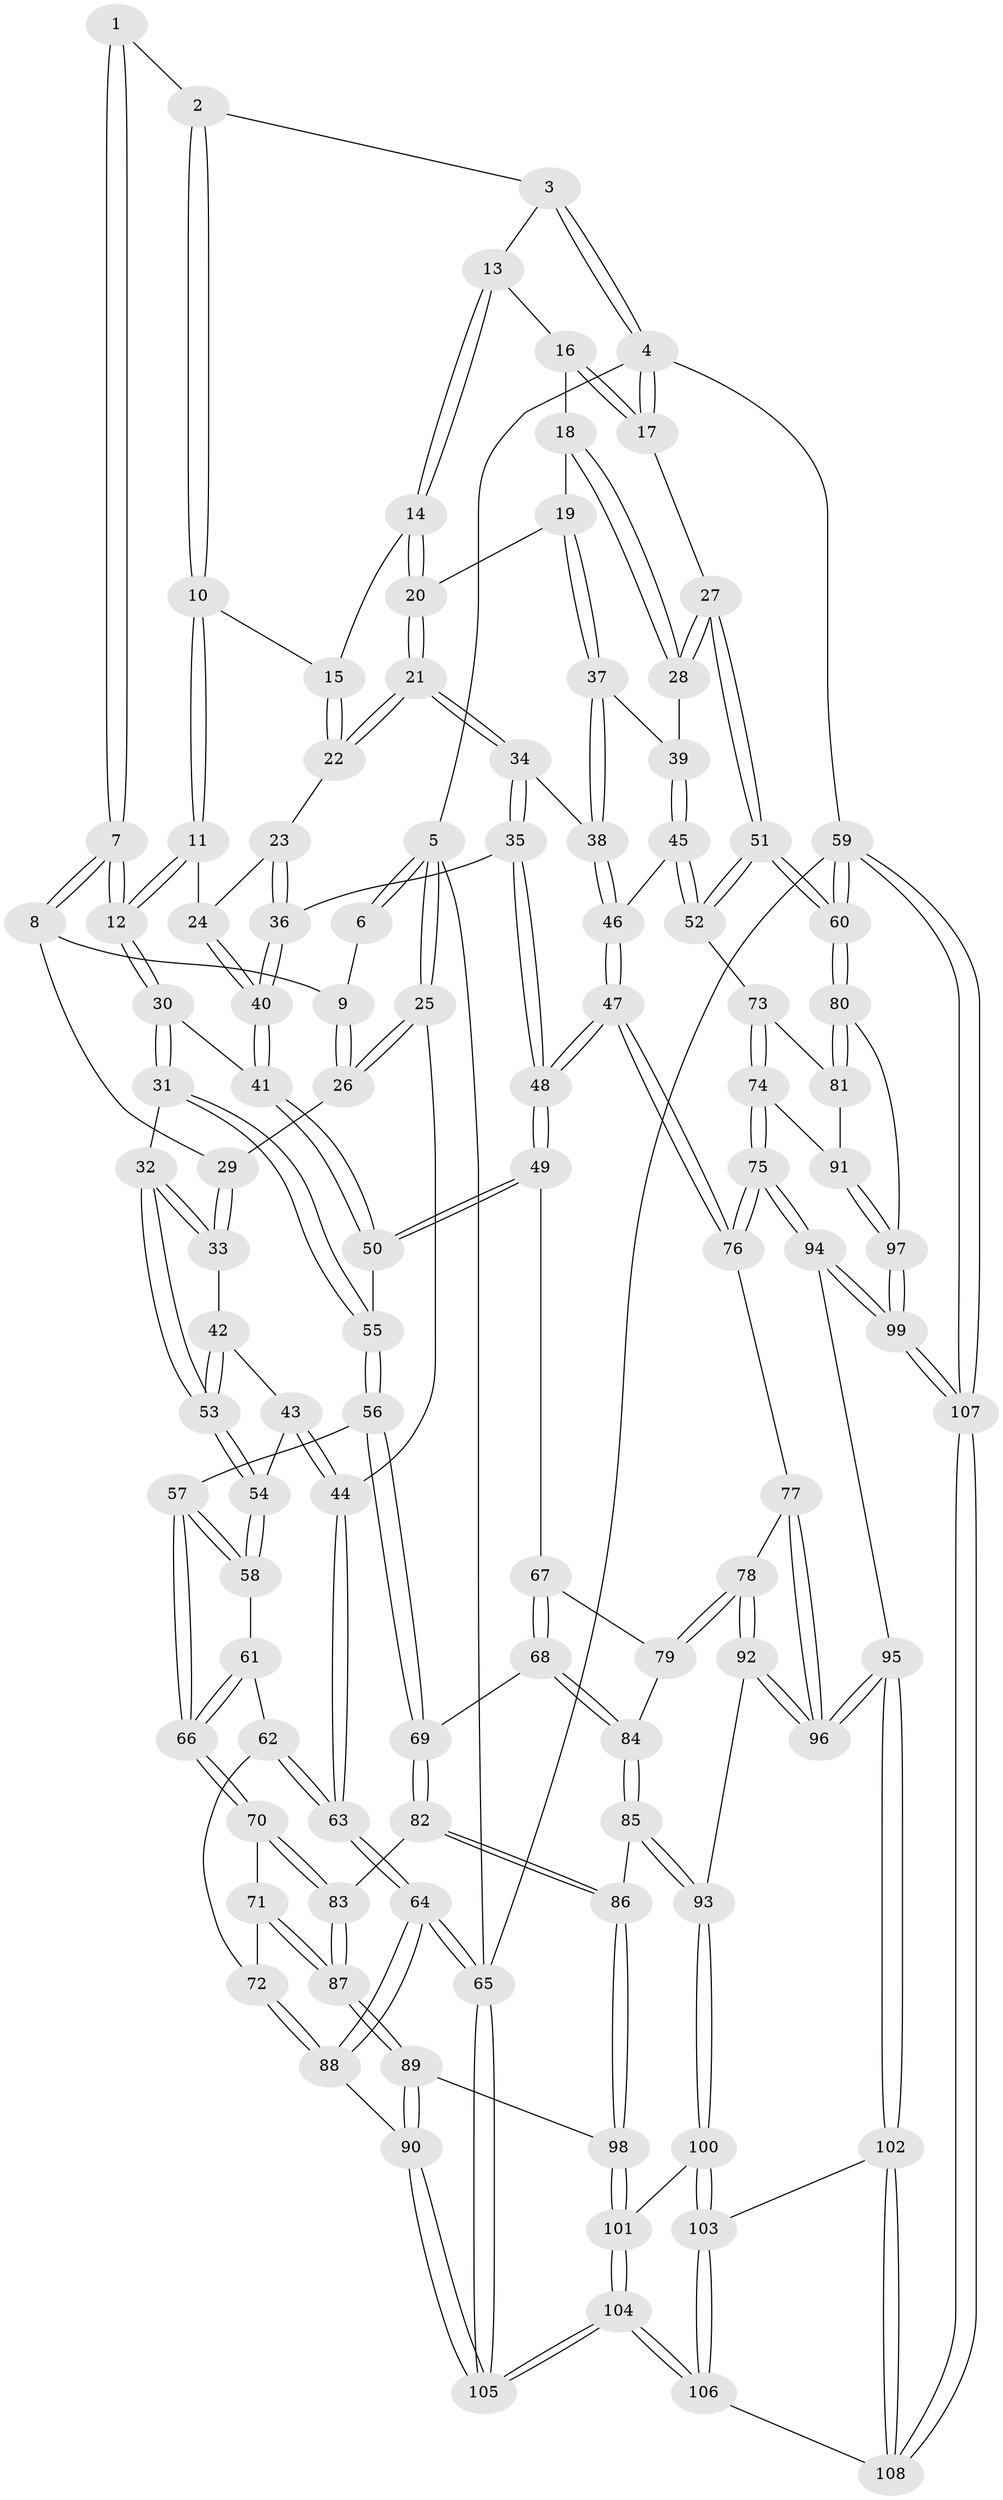 // Generated by graph-tools (version 1.1) at 2025/27/03/09/25 03:27:04]
// undirected, 108 vertices, 267 edges
graph export_dot {
graph [start="1"]
  node [color=gray90,style=filled];
  1 [pos="+0.33445715839176193+0"];
  2 [pos="+0.4245829163155737+0"];
  3 [pos="+0.7487798723765767+0"];
  4 [pos="+1+0"];
  5 [pos="+0+0"];
  6 [pos="+0.1422349463735215+0"];
  7 [pos="+0.2458787251205541+0.19332592340152363"];
  8 [pos="+0.16270122761709446+0.16130661736757496"];
  9 [pos="+0.13787618720105252+0.12446909429579542"];
  10 [pos="+0.4643890759816204+0.05791895276209434"];
  11 [pos="+0.4228476312196118+0.1875646606995399"];
  12 [pos="+0.29134965271258906+0.24805622783344555"];
  13 [pos="+0.769989904801867+0"];
  14 [pos="+0.7644887644825878+0"];
  15 [pos="+0.5971851548911834+0.12055713557506266"];
  16 [pos="+0.9437690702207318+0.07427776245740181"];
  17 [pos="+1+0"];
  18 [pos="+0.9235418668313394+0.16398035668788583"];
  19 [pos="+0.8705441164194057+0.18902351340482762"];
  20 [pos="+0.7772332124886828+0.09379164090467977"];
  21 [pos="+0.6857246334338211+0.23002003374274752"];
  22 [pos="+0.6217547532749312+0.19643752594107994"];
  23 [pos="+0.5625741778374272+0.22333777747996325"];
  24 [pos="+0.4327762403908867+0.19578685360230816"];
  25 [pos="+0+0.0754963212285093"];
  26 [pos="+0+0.11340276205166878"];
  27 [pos="+1+0.20253196637400664"];
  28 [pos="+1+0.21703608415646822"];
  29 [pos="+0.09904801505413204+0.2171396562286487"];
  30 [pos="+0.2871458863497715+0.2700904547940525"];
  31 [pos="+0.2505465265026495+0.3555198866022055"];
  32 [pos="+0.1928377548526347+0.3679695467595232"];
  33 [pos="+0.07032014575078209+0.293965359205057"];
  34 [pos="+0.7092185376824406+0.3089316381198428"];
  35 [pos="+0.706161830208479+0.3117187673358623"];
  36 [pos="+0.5590967203412974+0.32960909729948584"];
  37 [pos="+0.8668500550449191+0.23860399359868803"];
  38 [pos="+0.7538969884929793+0.3182793700457057"];
  39 [pos="+0.9387855008470113+0.30184068953029247"];
  40 [pos="+0.5131890007789434+0.36136881043535546"];
  41 [pos="+0.5014972056965207+0.39304725612167674"];
  42 [pos="+0+0.3164419195411603"];
  43 [pos="+0+0.3178234611728152"];
  44 [pos="+0+0.27297194233730476"];
  45 [pos="+0.9027980887329141+0.4909441074305787"];
  46 [pos="+0.8913096568700976+0.487274813732118"];
  47 [pos="+0.6343019163498684+0.5410365047320224"];
  48 [pos="+0.6260494048735044+0.5351136817122991"];
  49 [pos="+0.6112904735603518+0.5327628902914976"];
  50 [pos="+0.5000235678186598+0.422908236314011"];
  51 [pos="+1+0.6319397792619426"];
  52 [pos="+0.9319256041330178+0.5168917665043501"];
  53 [pos="+0.13977354259019276+0.4201991823535685"];
  54 [pos="+0.09005201442828252+0.480702270123488"];
  55 [pos="+0.32681374685841014+0.48934845413574296"];
  56 [pos="+0.3164884020927117+0.5567105813495221"];
  57 [pos="+0.2907669440222211+0.5611515770396492"];
  58 [pos="+0.08362906617682724+0.5052063862725482"];
  59 [pos="+1+1"];
  60 [pos="+1+0.6901466395708828"];
  61 [pos="+0.07566774126699541+0.5152343468039214"];
  62 [pos="+0.002195719389522318+0.5491037755371805"];
  63 [pos="+0+0.6022061665471387"];
  64 [pos="+0+0.7730205480121669"];
  65 [pos="+0+1"];
  66 [pos="+0.15164669325753186+0.6405678111777947"];
  67 [pos="+0.5413383041092693+0.5814559300238317"];
  68 [pos="+0.39387176296875537+0.6162942040363646"];
  69 [pos="+0.33072596983938446+0.5825873538277945"];
  70 [pos="+0.14656256256728012+0.6569377283721367"];
  71 [pos="+0.1389937838441597+0.6642420889299526"];
  72 [pos="+0.09551895672024001+0.6789699520549107"];
  73 [pos="+0.8163641826011578+0.6314085305107225"];
  74 [pos="+0.721560243803671+0.690033036164319"];
  75 [pos="+0.717977640223587+0.6900044787225976"];
  76 [pos="+0.6711068804219052+0.6492664567645866"];
  77 [pos="+0.6081640574228135+0.70986765788447"];
  78 [pos="+0.5392840194532749+0.7233884879836118"];
  79 [pos="+0.5240774700670685+0.6767955115213502"];
  80 [pos="+1+0.732781157274391"];
  81 [pos="+0.846170693060917+0.7084819193637648"];
  82 [pos="+0.2823430885245697+0.7069170109931474"];
  83 [pos="+0.21306914615526565+0.7013948051907155"];
  84 [pos="+0.4239967467774792+0.6890486590882468"];
  85 [pos="+0.4383337072107736+0.7848792073643687"];
  86 [pos="+0.29513986006318116+0.7925671196636258"];
  87 [pos="+0.16199442018095792+0.788126583343967"];
  88 [pos="+0+0.7863571532388336"];
  89 [pos="+0.1602399534745341+0.8075609258945857"];
  90 [pos="+0.09249555162166945+0.8377290165617032"];
  91 [pos="+0.7847631229839678+0.722151264538903"];
  92 [pos="+0.4814833634519375+0.8005960213992434"];
  93 [pos="+0.4589877946999436+0.8011647139788928"];
  94 [pos="+0.694038284857013+0.860714762400266"];
  95 [pos="+0.6286222493537499+0.888216227904707"];
  96 [pos="+0.6083451990845605+0.8684308198247258"];
  97 [pos="+0.8692057713467701+0.8771215409763988"];
  98 [pos="+0.27085864534937154+0.8238400449567019"];
  99 [pos="+0.8508504271945543+0.8974853272228795"];
  100 [pos="+0.43325128067905394+0.8811499996703605"];
  101 [pos="+0.27754650679759574+0.8668091562658102"];
  102 [pos="+0.6140870346546281+0.937298447643156"];
  103 [pos="+0.4306824581841334+0.9084561811534639"];
  104 [pos="+0.27252430621931145+1"];
  105 [pos="+0.19655755547846795+1"];
  106 [pos="+0.33376774497187606+1"];
  107 [pos="+0.867426128837136+1"];
  108 [pos="+0.574550504842298+1"];
  1 -- 2;
  1 -- 7;
  1 -- 7;
  2 -- 3;
  2 -- 10;
  2 -- 10;
  3 -- 4;
  3 -- 4;
  3 -- 13;
  4 -- 5;
  4 -- 17;
  4 -- 17;
  4 -- 59;
  5 -- 6;
  5 -- 6;
  5 -- 25;
  5 -- 25;
  5 -- 65;
  6 -- 9;
  7 -- 8;
  7 -- 8;
  7 -- 12;
  7 -- 12;
  8 -- 9;
  8 -- 29;
  9 -- 26;
  9 -- 26;
  10 -- 11;
  10 -- 11;
  10 -- 15;
  11 -- 12;
  11 -- 12;
  11 -- 24;
  12 -- 30;
  12 -- 30;
  13 -- 14;
  13 -- 14;
  13 -- 16;
  14 -- 15;
  14 -- 20;
  14 -- 20;
  15 -- 22;
  15 -- 22;
  16 -- 17;
  16 -- 17;
  16 -- 18;
  17 -- 27;
  18 -- 19;
  18 -- 28;
  18 -- 28;
  19 -- 20;
  19 -- 37;
  19 -- 37;
  20 -- 21;
  20 -- 21;
  21 -- 22;
  21 -- 22;
  21 -- 34;
  21 -- 34;
  22 -- 23;
  23 -- 24;
  23 -- 36;
  23 -- 36;
  24 -- 40;
  24 -- 40;
  25 -- 26;
  25 -- 26;
  25 -- 44;
  26 -- 29;
  27 -- 28;
  27 -- 28;
  27 -- 51;
  27 -- 51;
  28 -- 39;
  29 -- 33;
  29 -- 33;
  30 -- 31;
  30 -- 31;
  30 -- 41;
  31 -- 32;
  31 -- 55;
  31 -- 55;
  32 -- 33;
  32 -- 33;
  32 -- 53;
  32 -- 53;
  33 -- 42;
  34 -- 35;
  34 -- 35;
  34 -- 38;
  35 -- 36;
  35 -- 48;
  35 -- 48;
  36 -- 40;
  36 -- 40;
  37 -- 38;
  37 -- 38;
  37 -- 39;
  38 -- 46;
  38 -- 46;
  39 -- 45;
  39 -- 45;
  40 -- 41;
  40 -- 41;
  41 -- 50;
  41 -- 50;
  42 -- 43;
  42 -- 53;
  42 -- 53;
  43 -- 44;
  43 -- 44;
  43 -- 54;
  44 -- 63;
  44 -- 63;
  45 -- 46;
  45 -- 52;
  45 -- 52;
  46 -- 47;
  46 -- 47;
  47 -- 48;
  47 -- 48;
  47 -- 76;
  47 -- 76;
  48 -- 49;
  48 -- 49;
  49 -- 50;
  49 -- 50;
  49 -- 67;
  50 -- 55;
  51 -- 52;
  51 -- 52;
  51 -- 60;
  51 -- 60;
  52 -- 73;
  53 -- 54;
  53 -- 54;
  54 -- 58;
  54 -- 58;
  55 -- 56;
  55 -- 56;
  56 -- 57;
  56 -- 69;
  56 -- 69;
  57 -- 58;
  57 -- 58;
  57 -- 66;
  57 -- 66;
  58 -- 61;
  59 -- 60;
  59 -- 60;
  59 -- 107;
  59 -- 107;
  59 -- 65;
  60 -- 80;
  60 -- 80;
  61 -- 62;
  61 -- 66;
  61 -- 66;
  62 -- 63;
  62 -- 63;
  62 -- 72;
  63 -- 64;
  63 -- 64;
  64 -- 65;
  64 -- 65;
  64 -- 88;
  64 -- 88;
  65 -- 105;
  65 -- 105;
  66 -- 70;
  66 -- 70;
  67 -- 68;
  67 -- 68;
  67 -- 79;
  68 -- 69;
  68 -- 84;
  68 -- 84;
  69 -- 82;
  69 -- 82;
  70 -- 71;
  70 -- 83;
  70 -- 83;
  71 -- 72;
  71 -- 87;
  71 -- 87;
  72 -- 88;
  72 -- 88;
  73 -- 74;
  73 -- 74;
  73 -- 81;
  74 -- 75;
  74 -- 75;
  74 -- 91;
  75 -- 76;
  75 -- 76;
  75 -- 94;
  75 -- 94;
  76 -- 77;
  77 -- 78;
  77 -- 96;
  77 -- 96;
  78 -- 79;
  78 -- 79;
  78 -- 92;
  78 -- 92;
  79 -- 84;
  80 -- 81;
  80 -- 81;
  80 -- 97;
  81 -- 91;
  82 -- 83;
  82 -- 86;
  82 -- 86;
  83 -- 87;
  83 -- 87;
  84 -- 85;
  84 -- 85;
  85 -- 86;
  85 -- 93;
  85 -- 93;
  86 -- 98;
  86 -- 98;
  87 -- 89;
  87 -- 89;
  88 -- 90;
  89 -- 90;
  89 -- 90;
  89 -- 98;
  90 -- 105;
  90 -- 105;
  91 -- 97;
  91 -- 97;
  92 -- 93;
  92 -- 96;
  92 -- 96;
  93 -- 100;
  93 -- 100;
  94 -- 95;
  94 -- 99;
  94 -- 99;
  95 -- 96;
  95 -- 96;
  95 -- 102;
  95 -- 102;
  97 -- 99;
  97 -- 99;
  98 -- 101;
  98 -- 101;
  99 -- 107;
  99 -- 107;
  100 -- 101;
  100 -- 103;
  100 -- 103;
  101 -- 104;
  101 -- 104;
  102 -- 103;
  102 -- 108;
  102 -- 108;
  103 -- 106;
  103 -- 106;
  104 -- 105;
  104 -- 105;
  104 -- 106;
  104 -- 106;
  106 -- 108;
  107 -- 108;
  107 -- 108;
}
